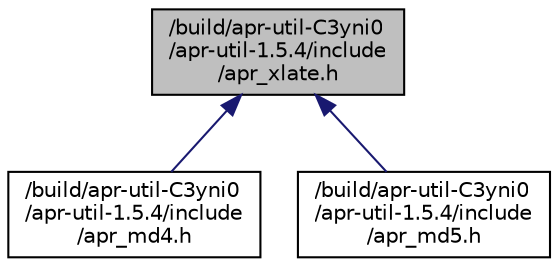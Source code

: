 digraph "/build/apr-util-C3yni0/apr-util-1.5.4/include/apr_xlate.h"
{
  edge [fontname="Helvetica",fontsize="10",labelfontname="Helvetica",labelfontsize="10"];
  node [fontname="Helvetica",fontsize="10",shape=record];
  Node1 [label="/build/apr-util-C3yni0\l/apr-util-1.5.4/include\l/apr_xlate.h",height=0.2,width=0.4,color="black", fillcolor="grey75", style="filled", fontcolor="black"];
  Node1 -> Node2 [dir="back",color="midnightblue",fontsize="10",style="solid",fontname="Helvetica"];
  Node2 [label="/build/apr-util-C3yni0\l/apr-util-1.5.4/include\l/apr_md4.h",height=0.2,width=0.4,color="black", fillcolor="white", style="filled",URL="$apr__md4_8h.html",tooltip="APR-UTIL MD4 Library. "];
  Node1 -> Node3 [dir="back",color="midnightblue",fontsize="10",style="solid",fontname="Helvetica"];
  Node3 [label="/build/apr-util-C3yni0\l/apr-util-1.5.4/include\l/apr_md5.h",height=0.2,width=0.4,color="black", fillcolor="white", style="filled",URL="$apr__md5_8h.html",tooltip="APR MD5 Routines. "];
}
